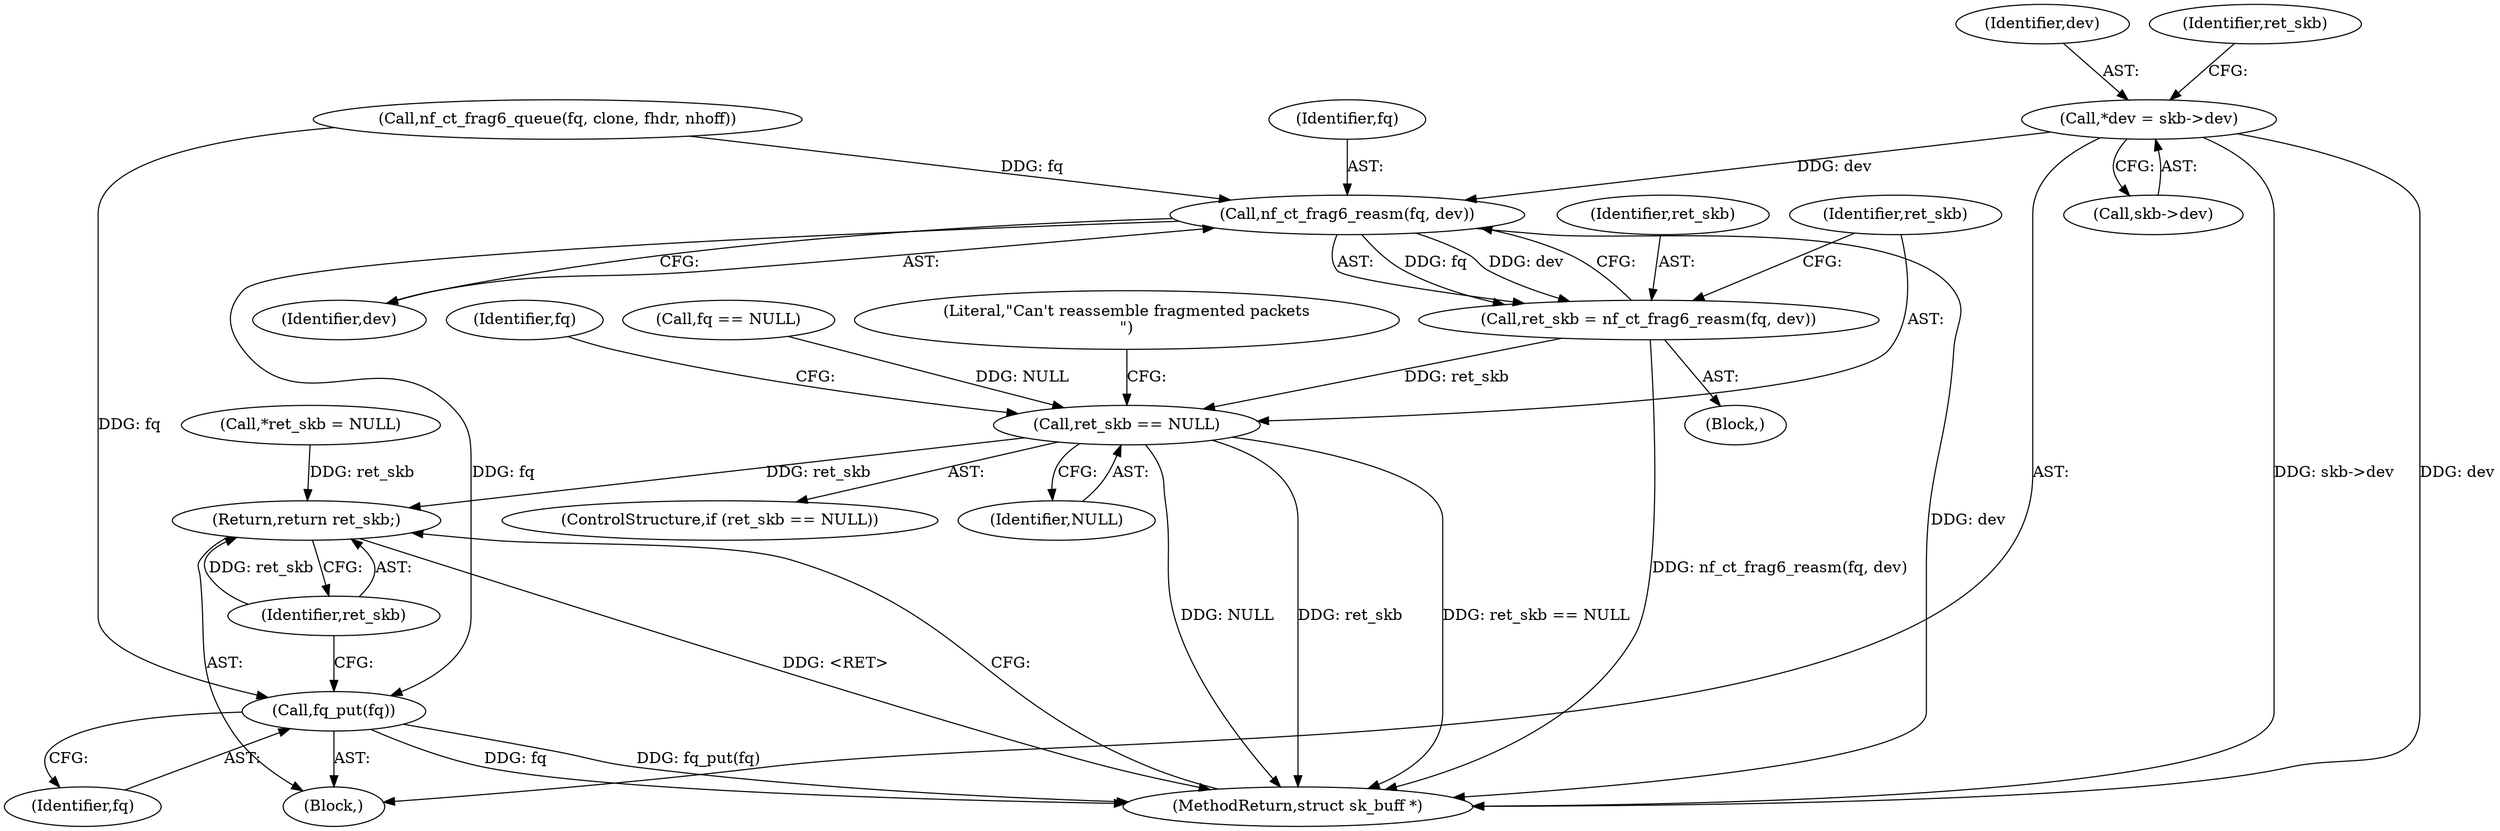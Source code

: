 digraph "0_linux_9e2dcf72023d1447f09c47d77c99b0c49659e5ce@pointer" {
"1000107" [label="(Call,*dev = skb->dev)"];
"1000280" [label="(Call,nf_ct_frag6_reasm(fq, dev))"];
"1000278" [label="(Call,ret_skb = nf_ct_frag6_reasm(fq, dev))"];
"1000284" [label="(Call,ret_skb == NULL)"];
"1000298" [label="(Return,return ret_skb;)"];
"1000296" [label="(Call,fq_put(fq))"];
"1000281" [label="(Identifier,fq)"];
"1000296" [label="(Call,fq_put(fq))"];
"1000282" [label="(Identifier,dev)"];
"1000283" [label="(ControlStructure,if (ret_skb == NULL))"];
"1000119" [label="(Call,*ret_skb = NULL)"];
"1000108" [label="(Identifier,dev)"];
"1000284" [label="(Call,ret_skb == NULL)"];
"1000280" [label="(Call,nf_ct_frag6_reasm(fq, dev))"];
"1000107" [label="(Call,*dev = skb->dev)"];
"1000297" [label="(Identifier,fq)"];
"1000298" [label="(Return,return ret_skb;)"];
"1000220" [label="(Call,fq == NULL)"];
"1000104" [label="(Block,)"];
"1000305" [label="(MethodReturn,struct sk_buff *)"];
"1000120" [label="(Identifier,ret_skb)"];
"1000236" [label="(Call,nf_ct_frag6_queue(fq, clone, fhdr, nhoff))"];
"1000285" [label="(Identifier,ret_skb)"];
"1000288" [label="(Literal,\"Can't reassemble fragmented packets\n\")"];
"1000286" [label="(Identifier,NULL)"];
"1000278" [label="(Call,ret_skb = nf_ct_frag6_reasm(fq, dev))"];
"1000277" [label="(Block,)"];
"1000279" [label="(Identifier,ret_skb)"];
"1000299" [label="(Identifier,ret_skb)"];
"1000109" [label="(Call,skb->dev)"];
"1000293" [label="(Identifier,fq)"];
"1000107" -> "1000104"  [label="AST: "];
"1000107" -> "1000109"  [label="CFG: "];
"1000108" -> "1000107"  [label="AST: "];
"1000109" -> "1000107"  [label="AST: "];
"1000120" -> "1000107"  [label="CFG: "];
"1000107" -> "1000305"  [label="DDG: dev"];
"1000107" -> "1000305"  [label="DDG: skb->dev"];
"1000107" -> "1000280"  [label="DDG: dev"];
"1000280" -> "1000278"  [label="AST: "];
"1000280" -> "1000282"  [label="CFG: "];
"1000281" -> "1000280"  [label="AST: "];
"1000282" -> "1000280"  [label="AST: "];
"1000278" -> "1000280"  [label="CFG: "];
"1000280" -> "1000305"  [label="DDG: dev"];
"1000280" -> "1000278"  [label="DDG: fq"];
"1000280" -> "1000278"  [label="DDG: dev"];
"1000236" -> "1000280"  [label="DDG: fq"];
"1000280" -> "1000296"  [label="DDG: fq"];
"1000278" -> "1000277"  [label="AST: "];
"1000279" -> "1000278"  [label="AST: "];
"1000285" -> "1000278"  [label="CFG: "];
"1000278" -> "1000305"  [label="DDG: nf_ct_frag6_reasm(fq, dev)"];
"1000278" -> "1000284"  [label="DDG: ret_skb"];
"1000284" -> "1000283"  [label="AST: "];
"1000284" -> "1000286"  [label="CFG: "];
"1000285" -> "1000284"  [label="AST: "];
"1000286" -> "1000284"  [label="AST: "];
"1000288" -> "1000284"  [label="CFG: "];
"1000293" -> "1000284"  [label="CFG: "];
"1000284" -> "1000305"  [label="DDG: NULL"];
"1000284" -> "1000305"  [label="DDG: ret_skb"];
"1000284" -> "1000305"  [label="DDG: ret_skb == NULL"];
"1000220" -> "1000284"  [label="DDG: NULL"];
"1000284" -> "1000298"  [label="DDG: ret_skb"];
"1000298" -> "1000104"  [label="AST: "];
"1000298" -> "1000299"  [label="CFG: "];
"1000299" -> "1000298"  [label="AST: "];
"1000305" -> "1000298"  [label="CFG: "];
"1000298" -> "1000305"  [label="DDG: <RET>"];
"1000299" -> "1000298"  [label="DDG: ret_skb"];
"1000119" -> "1000298"  [label="DDG: ret_skb"];
"1000296" -> "1000104"  [label="AST: "];
"1000296" -> "1000297"  [label="CFG: "];
"1000297" -> "1000296"  [label="AST: "];
"1000299" -> "1000296"  [label="CFG: "];
"1000296" -> "1000305"  [label="DDG: fq_put(fq)"];
"1000296" -> "1000305"  [label="DDG: fq"];
"1000236" -> "1000296"  [label="DDG: fq"];
}
